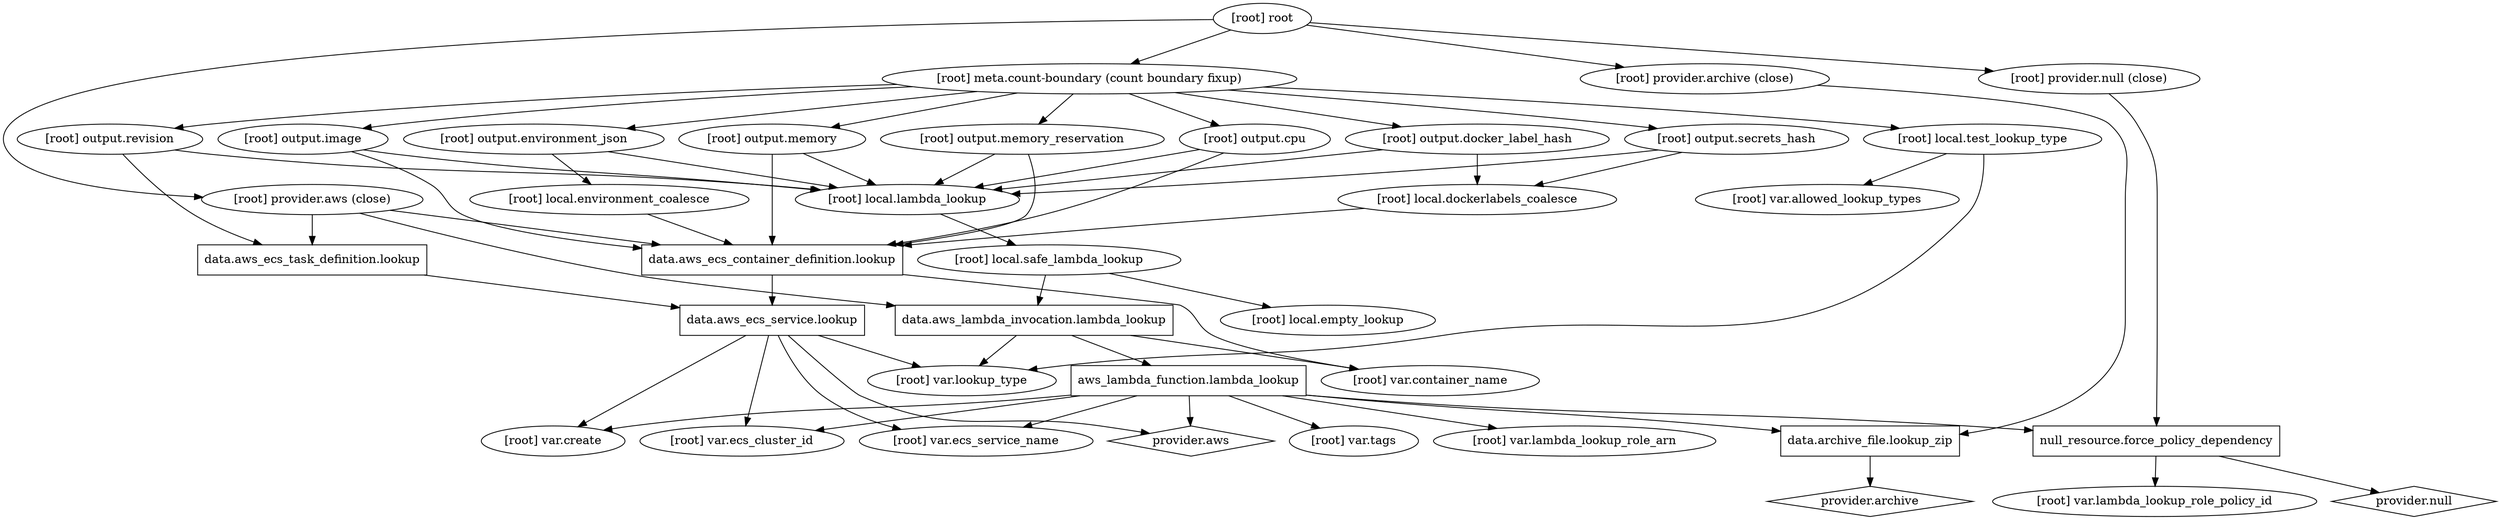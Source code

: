 digraph {
	compound = "true"
	newrank = "true"
	subgraph "root" {
		"[root] aws_lambda_function.lambda_lookup" [label = "aws_lambda_function.lambda_lookup", shape = "box"]
		"[root] data.archive_file.lookup_zip" [label = "data.archive_file.lookup_zip", shape = "box"]
		"[root] data.aws_ecs_container_definition.lookup" [label = "data.aws_ecs_container_definition.lookup", shape = "box"]
		"[root] data.aws_ecs_service.lookup" [label = "data.aws_ecs_service.lookup", shape = "box"]
		"[root] data.aws_ecs_task_definition.lookup" [label = "data.aws_ecs_task_definition.lookup", shape = "box"]
		"[root] data.aws_lambda_invocation.lambda_lookup" [label = "data.aws_lambda_invocation.lambda_lookup", shape = "box"]
		"[root] null_resource.force_policy_dependency" [label = "null_resource.force_policy_dependency", shape = "box"]
		"[root] provider.archive" [label = "provider.archive", shape = "diamond"]
		"[root] provider.aws" [label = "provider.aws", shape = "diamond"]
		"[root] provider.null" [label = "provider.null", shape = "diamond"]
		"[root] aws_lambda_function.lambda_lookup" -> "[root] data.archive_file.lookup_zip"
		"[root] aws_lambda_function.lambda_lookup" -> "[root] null_resource.force_policy_dependency"
		"[root] aws_lambda_function.lambda_lookup" -> "[root] provider.aws"
		"[root] aws_lambda_function.lambda_lookup" -> "[root] var.create"
		"[root] aws_lambda_function.lambda_lookup" -> "[root] var.ecs_cluster_id"
		"[root] aws_lambda_function.lambda_lookup" -> "[root] var.ecs_service_name"
		"[root] aws_lambda_function.lambda_lookup" -> "[root] var.lambda_lookup_role_arn"
		"[root] aws_lambda_function.lambda_lookup" -> "[root] var.tags"
		"[root] data.archive_file.lookup_zip" -> "[root] provider.archive"
		"[root] data.aws_ecs_container_definition.lookup" -> "[root] data.aws_ecs_service.lookup"
		"[root] data.aws_ecs_container_definition.lookup" -> "[root] var.container_name"
		"[root] data.aws_ecs_service.lookup" -> "[root] provider.aws"
		"[root] data.aws_ecs_service.lookup" -> "[root] var.create"
		"[root] data.aws_ecs_service.lookup" -> "[root] var.ecs_cluster_id"
		"[root] data.aws_ecs_service.lookup" -> "[root] var.ecs_service_name"
		"[root] data.aws_ecs_service.lookup" -> "[root] var.lookup_type"
		"[root] data.aws_ecs_task_definition.lookup" -> "[root] data.aws_ecs_service.lookup"
		"[root] data.aws_lambda_invocation.lambda_lookup" -> "[root] aws_lambda_function.lambda_lookup"
		"[root] data.aws_lambda_invocation.lambda_lookup" -> "[root] var.container_name"
		"[root] data.aws_lambda_invocation.lambda_lookup" -> "[root] var.lookup_type"
		"[root] local.dockerlabels_coalesce" -> "[root] data.aws_ecs_container_definition.lookup"
		"[root] local.environment_coalesce" -> "[root] data.aws_ecs_container_definition.lookup"
		"[root] local.lambda_lookup" -> "[root] local.safe_lambda_lookup"
		"[root] local.safe_lambda_lookup" -> "[root] data.aws_lambda_invocation.lambda_lookup"
		"[root] local.safe_lambda_lookup" -> "[root] local.empty_lookup"
		"[root] local.test_lookup_type" -> "[root] var.allowed_lookup_types"
		"[root] local.test_lookup_type" -> "[root] var.lookup_type"
		"[root] meta.count-boundary (count boundary fixup)" -> "[root] local.test_lookup_type"
		"[root] meta.count-boundary (count boundary fixup)" -> "[root] output.cpu"
		"[root] meta.count-boundary (count boundary fixup)" -> "[root] output.docker_label_hash"
		"[root] meta.count-boundary (count boundary fixup)" -> "[root] output.environment_json"
		"[root] meta.count-boundary (count boundary fixup)" -> "[root] output.image"
		"[root] meta.count-boundary (count boundary fixup)" -> "[root] output.memory"
		"[root] meta.count-boundary (count boundary fixup)" -> "[root] output.memory_reservation"
		"[root] meta.count-boundary (count boundary fixup)" -> "[root] output.revision"
		"[root] meta.count-boundary (count boundary fixup)" -> "[root] output.secrets_hash"
		"[root] null_resource.force_policy_dependency" -> "[root] provider.null"
		"[root] null_resource.force_policy_dependency" -> "[root] var.lambda_lookup_role_policy_id"
		"[root] output.cpu" -> "[root] data.aws_ecs_container_definition.lookup"
		"[root] output.cpu" -> "[root] local.lambda_lookup"
		"[root] output.docker_label_hash" -> "[root] local.dockerlabels_coalesce"
		"[root] output.docker_label_hash" -> "[root] local.lambda_lookup"
		"[root] output.environment_json" -> "[root] local.environment_coalesce"
		"[root] output.environment_json" -> "[root] local.lambda_lookup"
		"[root] output.image" -> "[root] data.aws_ecs_container_definition.lookup"
		"[root] output.image" -> "[root] local.lambda_lookup"
		"[root] output.memory" -> "[root] data.aws_ecs_container_definition.lookup"
		"[root] output.memory" -> "[root] local.lambda_lookup"
		"[root] output.memory_reservation" -> "[root] data.aws_ecs_container_definition.lookup"
		"[root] output.memory_reservation" -> "[root] local.lambda_lookup"
		"[root] output.revision" -> "[root] data.aws_ecs_task_definition.lookup"
		"[root] output.revision" -> "[root] local.lambda_lookup"
		"[root] output.secrets_hash" -> "[root] local.dockerlabels_coalesce"
		"[root] output.secrets_hash" -> "[root] local.lambda_lookup"
		"[root] provider.archive (close)" -> "[root] data.archive_file.lookup_zip"
		"[root] provider.aws (close)" -> "[root] data.aws_ecs_container_definition.lookup"
		"[root] provider.aws (close)" -> "[root] data.aws_ecs_task_definition.lookup"
		"[root] provider.aws (close)" -> "[root] data.aws_lambda_invocation.lambda_lookup"
		"[root] provider.null (close)" -> "[root] null_resource.force_policy_dependency"
		"[root] root" -> "[root] meta.count-boundary (count boundary fixup)"
		"[root] root" -> "[root] provider.archive (close)"
		"[root] root" -> "[root] provider.aws (close)"
		"[root] root" -> "[root] provider.null (close)"
	}
}

